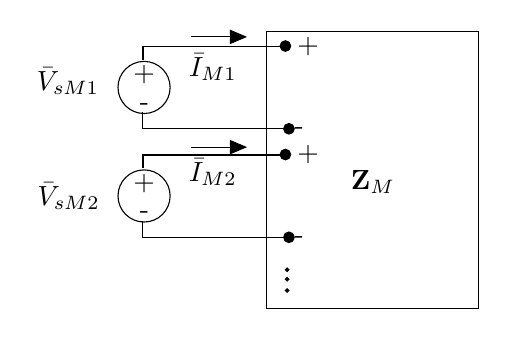 \begin{tikzpicture}[y=-1cm]
\sf
\draw[black] (3.516,2.204) circle (0.331cm);
\path (3.516,2.133) node[text=black,anchor=base] {+};
\path (3.52,2.496) node[text=black,anchor=base] {-};
\filldraw[black] (5.311,1.678) circle (0.067cm);
\filldraw[black] (5.356,2.729) circle (0.067cm);
\draw[black] (5.324,1.684) -- (3.502,1.684) -- (3.502,1.851);
\draw[black] (5.369,2.729) -- (3.491,2.729) -- (3.491,2.518);
\path (5.6,1.767) node[text=black,anchor=base] {+};
\path (5.669,2.807) node[text=black,anchor=base east] {-};
\draw[black] (3.516,3.582) circle (0.331cm);
\path (3.516,3.511) node[text=black,anchor=base] {+};
\path (3.52,3.873) node[text=black,anchor=base] {-};
\filldraw[black] (5.311,3.056) circle (0.067cm);
\filldraw[black] (5.356,4.107) circle (0.067cm);
\draw[black] (5.324,3.062) -- (3.502,3.062) -- (3.502,3.229);
\draw[black] (5.369,4.107) -- (3.491,4.107) -- (3.491,3.896);
\path (5.6,3.144) node[text=black,anchor=base] {+};
\path (5.669,4.184) node[text=black,anchor=base east] {-};
\filldraw[black] (5.333,4.518) circle (0.022cm);
\filldraw[black] (5.333,4.64) circle (0.022cm);
\filldraw[black] (5.333,4.784) circle (0.022cm);
\draw[black] (5.069,1.489) rectangle (7.767,5.007);
\draw[arrows=-triangle 45,black] (4.113,1.562) -- (4.824,1.562);
\draw[arrows=-triangle 45,black] (4.113,2.962) -- (4.824,2.962);
\path (3.069,2.24) node[text=black,anchor=base east] {$\bar{V}_{sM1}$};
\path (3.078,3.7) node[text=black,anchor=base east] {$\bar{V}_{sM2}$};
\path (4.391,2.062) node[text=black,anchor=base] {$\bar{I}_{M1}$};
\path (4.391,3.396) node[text=black,anchor=base] {$\bar{I}_{M2}$};
\path (6.422,3.5) node[text=black,anchor=base] {${\bf Z}_M$};

\end{tikzpicture}%

%% Configure (x)emacs for this file ...
%% Local Variables:
%% mode: latex
%% End: